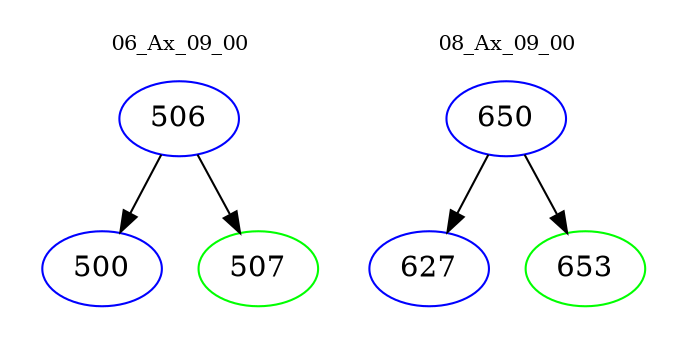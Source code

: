 digraph{
subgraph cluster_0 {
color = white
label = "06_Ax_09_00";
fontsize=10;
T0_506 [label="506", color="blue"]
T0_506 -> T0_500 [color="black"]
T0_500 [label="500", color="blue"]
T0_506 -> T0_507 [color="black"]
T0_507 [label="507", color="green"]
}
subgraph cluster_1 {
color = white
label = "08_Ax_09_00";
fontsize=10;
T1_650 [label="650", color="blue"]
T1_650 -> T1_627 [color="black"]
T1_627 [label="627", color="blue"]
T1_650 -> T1_653 [color="black"]
T1_653 [label="653", color="green"]
}
}
